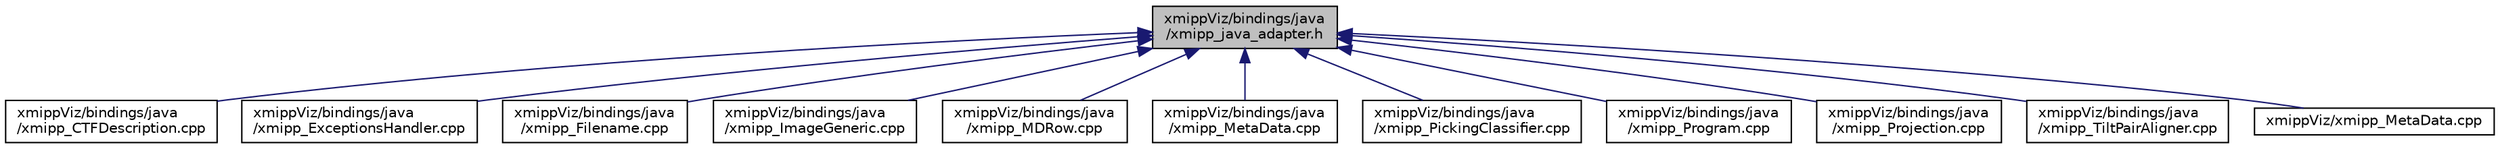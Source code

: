 digraph "xmippViz/bindings/java/xmipp_java_adapter.h"
{
  edge [fontname="Helvetica",fontsize="10",labelfontname="Helvetica",labelfontsize="10"];
  node [fontname="Helvetica",fontsize="10",shape=record];
  Node1 [label="xmippViz/bindings/java\l/xmipp_java_adapter.h",height=0.2,width=0.4,color="black", fillcolor="grey75", style="filled", fontcolor="black"];
  Node1 -> Node2 [dir="back",color="midnightblue",fontsize="10",style="solid",fontname="Helvetica"];
  Node2 [label="xmippViz/bindings/java\l/xmipp_CTFDescription.cpp",height=0.2,width=0.4,color="black", fillcolor="white", style="filled",URL="$xmipp__CTFDescription_8cpp.html"];
  Node1 -> Node3 [dir="back",color="midnightblue",fontsize="10",style="solid",fontname="Helvetica"];
  Node3 [label="xmippViz/bindings/java\l/xmipp_ExceptionsHandler.cpp",height=0.2,width=0.4,color="black", fillcolor="white", style="filled",URL="$xmipp__ExceptionsHandler_8cpp.html"];
  Node1 -> Node4 [dir="back",color="midnightblue",fontsize="10",style="solid",fontname="Helvetica"];
  Node4 [label="xmippViz/bindings/java\l/xmipp_Filename.cpp",height=0.2,width=0.4,color="black", fillcolor="white", style="filled",URL="$xmipp__Filename_8cpp.html"];
  Node1 -> Node5 [dir="back",color="midnightblue",fontsize="10",style="solid",fontname="Helvetica"];
  Node5 [label="xmippViz/bindings/java\l/xmipp_ImageGeneric.cpp",height=0.2,width=0.4,color="black", fillcolor="white", style="filled",URL="$xmipp__ImageGeneric_8cpp.html"];
  Node1 -> Node6 [dir="back",color="midnightblue",fontsize="10",style="solid",fontname="Helvetica"];
  Node6 [label="xmippViz/bindings/java\l/xmipp_MDRow.cpp",height=0.2,width=0.4,color="black", fillcolor="white", style="filled",URL="$xmipp__MDRow_8cpp.html"];
  Node1 -> Node7 [dir="back",color="midnightblue",fontsize="10",style="solid",fontname="Helvetica"];
  Node7 [label="xmippViz/bindings/java\l/xmipp_MetaData.cpp",height=0.2,width=0.4,color="black", fillcolor="white", style="filled",URL="$bindings_2java_2xmipp__MetaData_8cpp.html"];
  Node1 -> Node8 [dir="back",color="midnightblue",fontsize="10",style="solid",fontname="Helvetica"];
  Node8 [label="xmippViz/bindings/java\l/xmipp_PickingClassifier.cpp",height=0.2,width=0.4,color="black", fillcolor="white", style="filled",URL="$xmipp__PickingClassifier_8cpp.html"];
  Node1 -> Node9 [dir="back",color="midnightblue",fontsize="10",style="solid",fontname="Helvetica"];
  Node9 [label="xmippViz/bindings/java\l/xmipp_Program.cpp",height=0.2,width=0.4,color="black", fillcolor="white", style="filled",URL="$xmipp__Program_8cpp.html"];
  Node1 -> Node10 [dir="back",color="midnightblue",fontsize="10",style="solid",fontname="Helvetica"];
  Node10 [label="xmippViz/bindings/java\l/xmipp_Projection.cpp",height=0.2,width=0.4,color="black", fillcolor="white", style="filled",URL="$xmipp__Projection_8cpp.html"];
  Node1 -> Node11 [dir="back",color="midnightblue",fontsize="10",style="solid",fontname="Helvetica"];
  Node11 [label="xmippViz/bindings/java\l/xmipp_TiltPairAligner.cpp",height=0.2,width=0.4,color="black", fillcolor="white", style="filled",URL="$xmipp__TiltPairAligner_8cpp.html"];
  Node1 -> Node12 [dir="back",color="midnightblue",fontsize="10",style="solid",fontname="Helvetica"];
  Node12 [label="xmippViz/xmipp_MetaData.cpp",height=0.2,width=0.4,color="black", fillcolor="white", style="filled",URL="$xmipp__MetaData_8cpp.html"];
}

